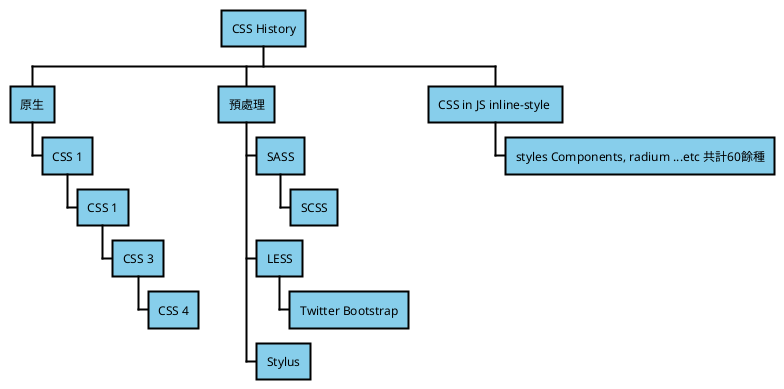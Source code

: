 @startwbs CSS history
<style>
   wbsDiagram {
      HorizontalAlignment: left;
      LineColor: black;
      LineThickness: 2
   }
   node {
         HorizontalAlignment: left;
         BackgroundColor: skyblue;
   }
</style>

* CSS History
** 原生
*** CSS 1
**** CSS 1
***** CSS 3
****** CSS 4

** 預處理
*** SASS
**** SCSS
*** LESS
**** Twitter Bootstrap
*** Stylus



** CSS in JS inline-style 
*** styles Components, radium ...etc 共計60餘種

@endwbs
